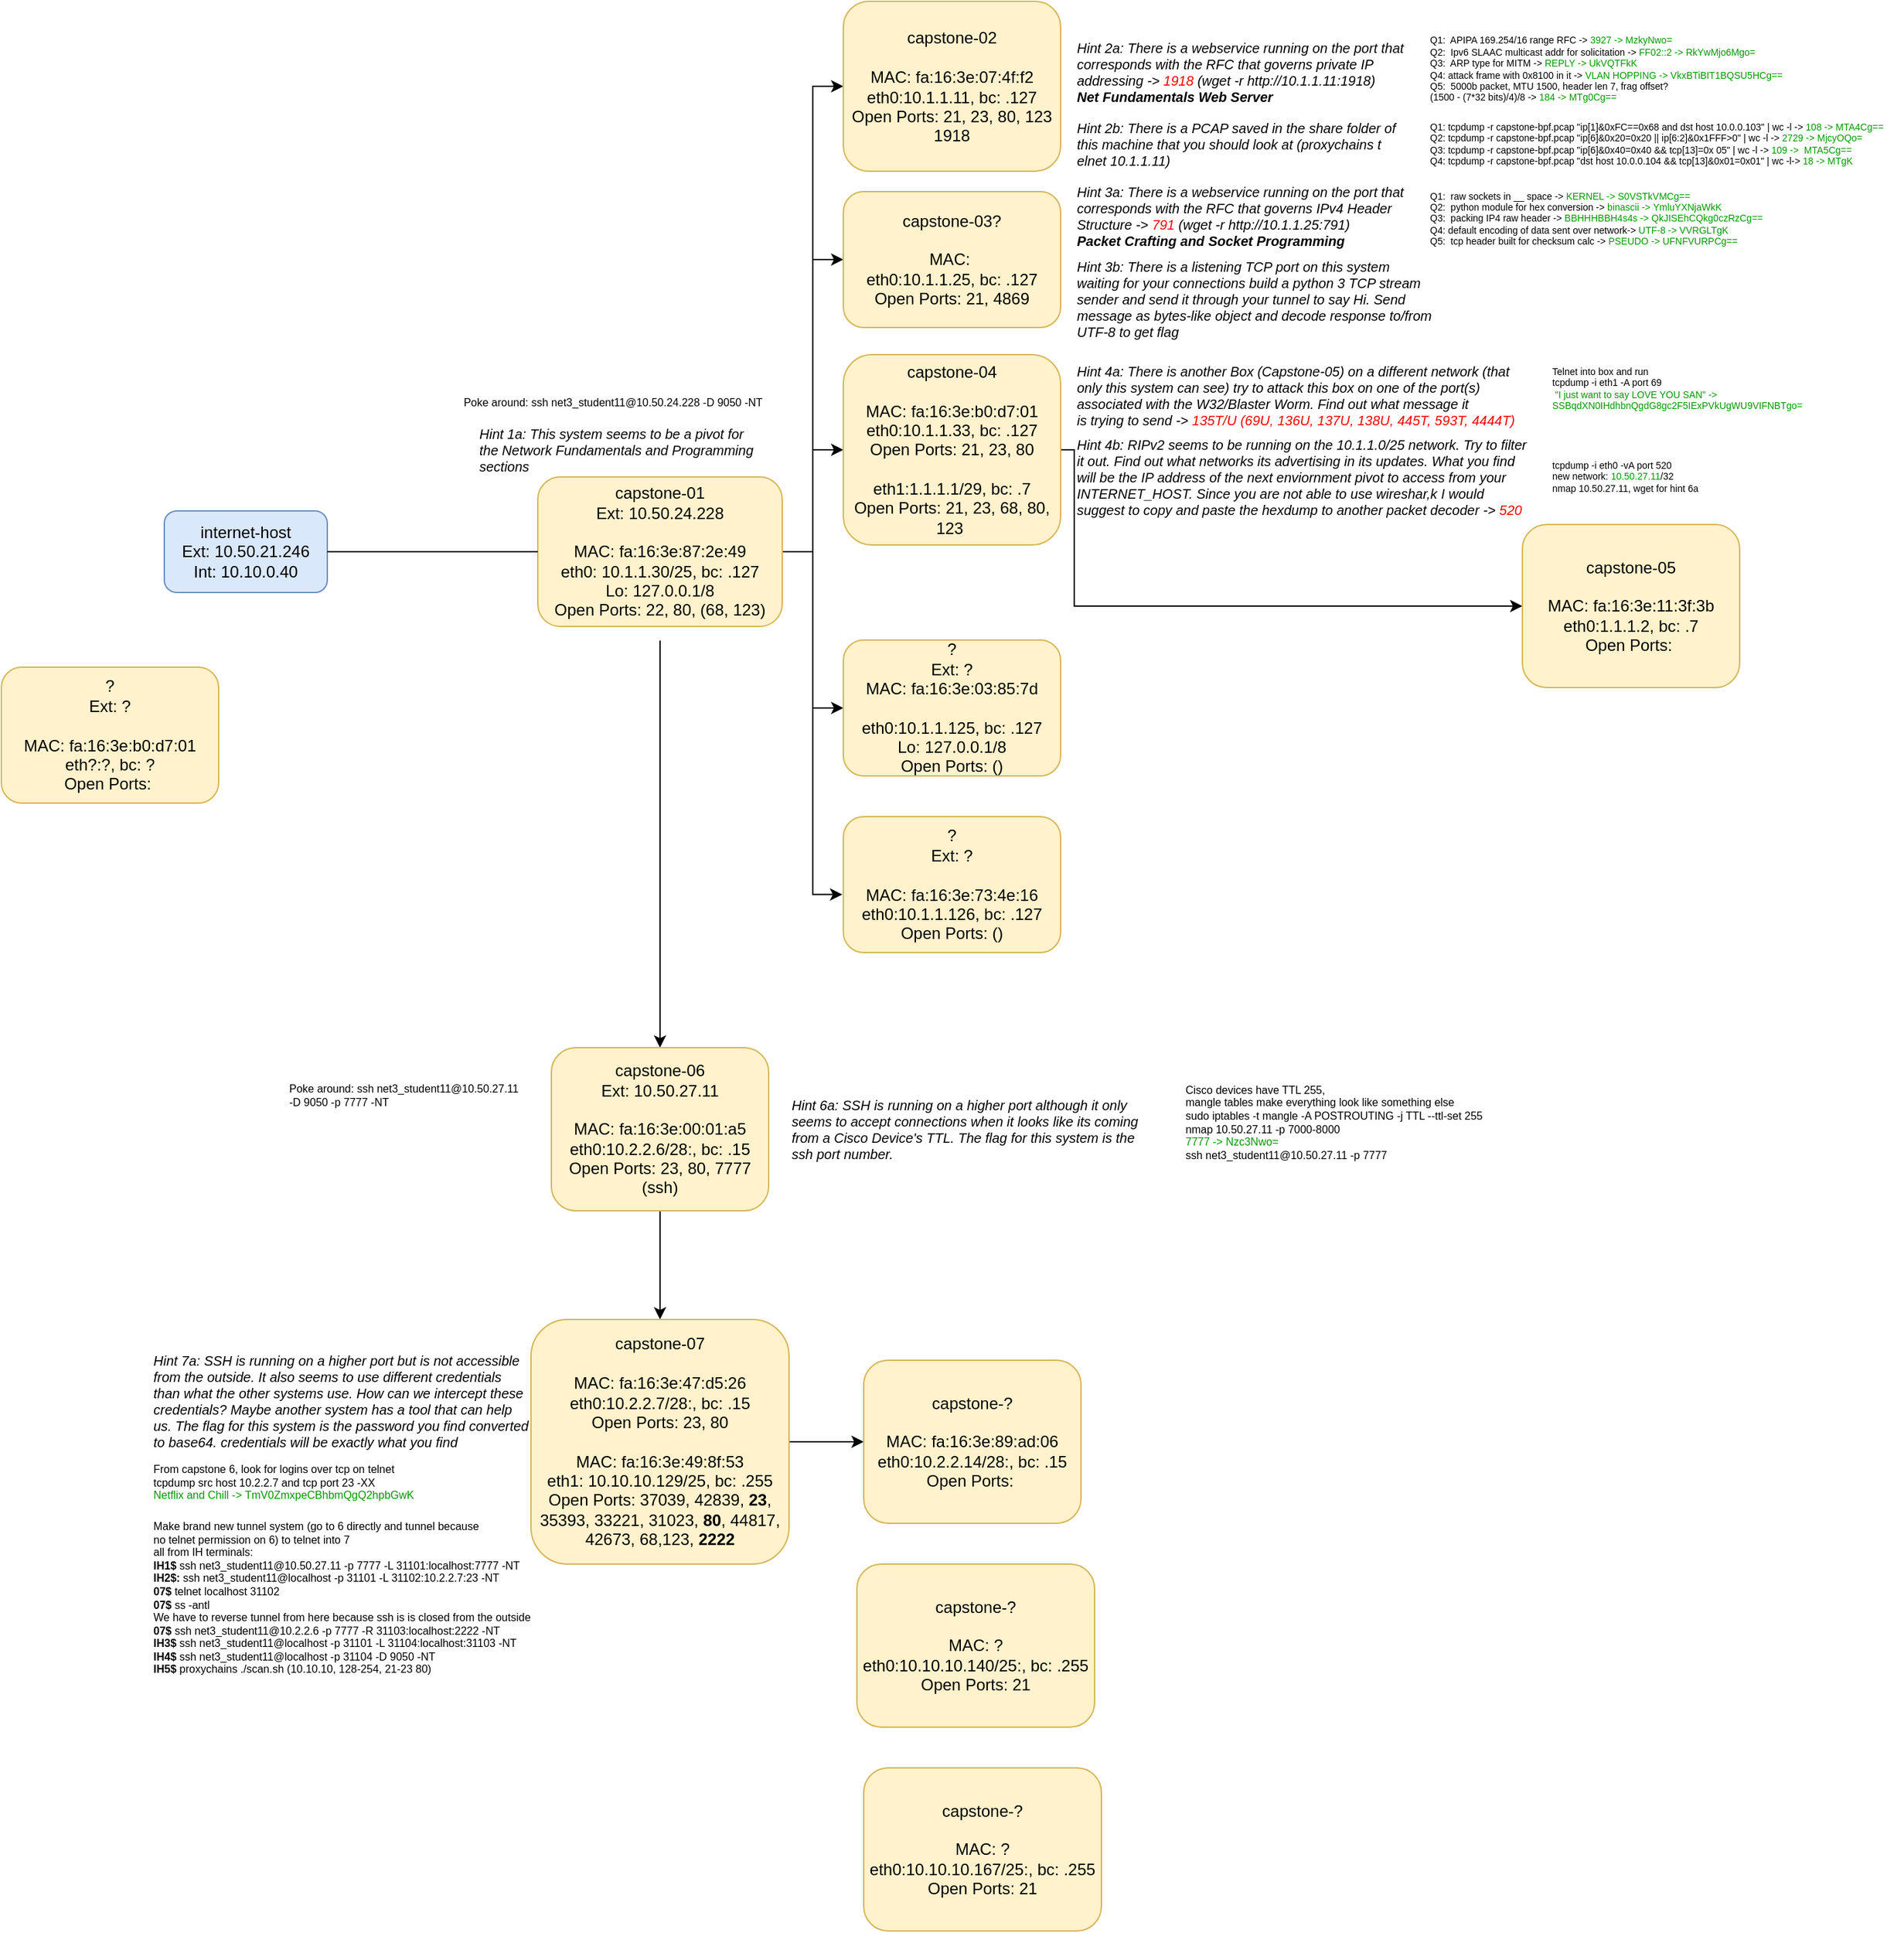 <mxfile version="16.6.2" type="github">
  <diagram id="ZfgTW8RmMzK-_vYFPty-" name="Page-1">
    <mxGraphModel dx="1748" dy="481" grid="1" gridSize="10" guides="1" tooltips="1" connect="1" arrows="1" fold="1" page="1" pageScale="1" pageWidth="850" pageHeight="1100" math="0" shadow="0">
      <root>
        <mxCell id="0" />
        <mxCell id="1" parent="0" />
        <mxCell id="hog6Gc4PmT9u0CKpANyL-1" value="internet-host&lt;br&gt;Ext: 10.50.21.246&lt;br&gt;Int: 10.10.0.40" style="rounded=1;whiteSpace=wrap;html=1;fillColor=#dae8fc;strokeColor=#6c8ebf;" vertex="1" parent="1">
          <mxGeometry y="745" width="120" height="60" as="geometry" />
        </mxCell>
        <mxCell id="hog6Gc4PmT9u0CKpANyL-12" style="edgeStyle=orthogonalEdgeStyle;rounded=0;orthogonalLoop=1;jettySize=auto;html=1;exitX=1;exitY=0.5;exitDx=0;exitDy=0;entryX=0;entryY=0.5;entryDx=0;entryDy=0;" edge="1" parent="1" source="hog6Gc4PmT9u0CKpANyL-2" target="hog6Gc4PmT9u0CKpANyL-4">
          <mxGeometry relative="1" as="geometry" />
        </mxCell>
        <mxCell id="hog6Gc4PmT9u0CKpANyL-17" style="edgeStyle=orthogonalEdgeStyle;rounded=0;orthogonalLoop=1;jettySize=auto;html=1;exitX=1;exitY=0.5;exitDx=0;exitDy=0;entryX=0;entryY=0.5;entryDx=0;entryDy=0;" edge="1" parent="1" source="hog6Gc4PmT9u0CKpANyL-2" target="hog6Gc4PmT9u0CKpANyL-14">
          <mxGeometry relative="1" as="geometry" />
        </mxCell>
        <mxCell id="hog6Gc4PmT9u0CKpANyL-18" style="edgeStyle=orthogonalEdgeStyle;rounded=0;orthogonalLoop=1;jettySize=auto;html=1;exitX=1;exitY=0.5;exitDx=0;exitDy=0;entryX=0;entryY=0.5;entryDx=0;entryDy=0;" edge="1" parent="1" source="hog6Gc4PmT9u0CKpANyL-2" target="hog6Gc4PmT9u0CKpANyL-15">
          <mxGeometry relative="1" as="geometry" />
        </mxCell>
        <mxCell id="hog6Gc4PmT9u0CKpANyL-19" style="edgeStyle=orthogonalEdgeStyle;rounded=0;orthogonalLoop=1;jettySize=auto;html=1;exitX=1;exitY=0.5;exitDx=0;exitDy=0;entryX=-0.005;entryY=0.573;entryDx=0;entryDy=0;entryPerimeter=0;" edge="1" parent="1" source="hog6Gc4PmT9u0CKpANyL-2" target="hog6Gc4PmT9u0CKpANyL-16">
          <mxGeometry relative="1" as="geometry" />
        </mxCell>
        <mxCell id="hog6Gc4PmT9u0CKpANyL-42" style="edgeStyle=orthogonalEdgeStyle;rounded=0;orthogonalLoop=1;jettySize=auto;html=1;exitX=0.5;exitY=1.094;exitDx=0;exitDy=0;entryX=0.5;entryY=0;entryDx=0;entryDy=0;fontSize=12;fontColor=#000000;exitPerimeter=0;" edge="1" parent="1" source="hog6Gc4PmT9u0CKpANyL-2" target="hog6Gc4PmT9u0CKpANyL-41">
          <mxGeometry relative="1" as="geometry">
            <Array as="points">
              <mxPoint x="365" y="840" />
              <mxPoint x="365" y="1140" />
            </Array>
          </mxGeometry>
        </mxCell>
        <mxCell id="hog6Gc4PmT9u0CKpANyL-55" style="edgeStyle=orthogonalEdgeStyle;rounded=0;orthogonalLoop=1;jettySize=auto;html=1;exitX=1;exitY=0.5;exitDx=0;exitDy=0;entryX=0;entryY=0.5;entryDx=0;entryDy=0;fontSize=8;fontColor=#000000;" edge="1" parent="1" source="hog6Gc4PmT9u0CKpANyL-2" target="hog6Gc4PmT9u0CKpANyL-20">
          <mxGeometry relative="1" as="geometry" />
        </mxCell>
        <mxCell id="hog6Gc4PmT9u0CKpANyL-2" value="capstone-01&lt;br&gt;Ext: 10.50.24.228&lt;br&gt;&lt;br&gt;MAC:&amp;nbsp;fa:16:3e:87:2e:49&lt;br&gt;eth0: 10.1.1.30/25, bc: .127&lt;br&gt;Lo: 127.0.0.1/8&lt;br&gt;Open Ports: 22, 80, (68, 123)" style="rounded=1;whiteSpace=wrap;html=1;fillColor=#fff2cc;strokeColor=#d6b656;" vertex="1" parent="1">
          <mxGeometry x="275" y="720" width="180" height="110" as="geometry" />
        </mxCell>
        <mxCell id="hog6Gc4PmT9u0CKpANyL-37" style="edgeStyle=orthogonalEdgeStyle;rounded=0;orthogonalLoop=1;jettySize=auto;html=1;exitX=1;exitY=0.5;exitDx=0;exitDy=0;fontSize=12;fontColor=#000000;entryX=0;entryY=0.5;entryDx=0;entryDy=0;" edge="1" parent="1" source="hog6Gc4PmT9u0CKpANyL-4" target="hog6Gc4PmT9u0CKpANyL-36">
          <mxGeometry relative="1" as="geometry">
            <mxPoint x="970" y="840" as="targetPoint" />
            <Array as="points">
              <mxPoint x="670" y="700" />
              <mxPoint x="670" y="815" />
            </Array>
          </mxGeometry>
        </mxCell>
        <mxCell id="hog6Gc4PmT9u0CKpANyL-4" value="capstone-04&lt;br&gt;&lt;br&gt;MAC:&amp;nbsp;fa:16:3e:b0:d7:01&lt;br&gt;eth0:10.1.1.33, bc: .127&lt;br&gt;Open Ports: 21, 23, 80&lt;br&gt;&lt;br&gt;eth1:1.1.1.1/29, bc: .7&lt;br&gt;Open Ports: 21, 23, 68, 80, 123&amp;nbsp;" style="rounded=1;whiteSpace=wrap;html=1;fillColor=#fff2cc;strokeColor=#d6b656;" vertex="1" parent="1">
          <mxGeometry x="500" y="630" width="160" height="140" as="geometry" />
        </mxCell>
        <mxCell id="hog6Gc4PmT9u0CKpANyL-9" value="" style="edgeStyle=orthogonalEdgeStyle;rounded=0;orthogonalLoop=1;jettySize=auto;html=1;exitX=1;exitY=0.5;exitDx=0;exitDy=0;endArrow=none;" edge="1" parent="1" source="hog6Gc4PmT9u0CKpANyL-1" target="hog6Gc4PmT9u0CKpANyL-2">
          <mxGeometry relative="1" as="geometry">
            <mxPoint x="120" y="775" as="sourcePoint" />
            <mxPoint x="230" y="775" as="targetPoint" />
          </mxGeometry>
        </mxCell>
        <mxCell id="hog6Gc4PmT9u0CKpANyL-13" value="?&lt;br&gt;Ext: ?&lt;br&gt;&lt;br&gt;MAC:&amp;nbsp;fa:16:3e:b0:d7:01&lt;br&gt;eth?:?, bc: ?&lt;br&gt;Open Ports:&amp;nbsp;" style="rounded=1;whiteSpace=wrap;html=1;fillColor=#fff2cc;strokeColor=#d6b656;" vertex="1" parent="1">
          <mxGeometry x="-120" y="860" width="160" height="100" as="geometry" />
        </mxCell>
        <mxCell id="hog6Gc4PmT9u0CKpANyL-14" value="capstone-02&lt;br&gt;&lt;br&gt;MAC: fa:16:3e:07:4f:f2&lt;br&gt;eth0:10.1.1.11, bc: .127&lt;br&gt;Open Ports: 21, 23, 80, 123 1918" style="rounded=1;whiteSpace=wrap;html=1;fillColor=#fff2cc;strokeColor=#d6b656;" vertex="1" parent="1">
          <mxGeometry x="500" y="370" width="160" height="125" as="geometry" />
        </mxCell>
        <mxCell id="hog6Gc4PmT9u0CKpANyL-15" value="?&lt;br&gt;Ext: ?&lt;br&gt;MAC: fa:16:3e:03:85:7d&lt;br&gt;&lt;br&gt;eth0:10.1.1.125, bc: .127&lt;br&gt;Lo: 127.0.0.1/8&lt;br&gt;Open Ports: ()" style="rounded=1;whiteSpace=wrap;html=1;fillColor=#fff2cc;strokeColor=#d6b656;" vertex="1" parent="1">
          <mxGeometry x="500" y="840" width="160" height="100" as="geometry" />
        </mxCell>
        <mxCell id="hog6Gc4PmT9u0CKpANyL-16" value="?&lt;br&gt;Ext: ?&lt;br&gt;&lt;br&gt;MAC:&amp;nbsp;fa:16:3e:73:4e:16&lt;br&gt;eth0:10.1.1.126, bc: .127&lt;br&gt;Open Ports: ()" style="rounded=1;whiteSpace=wrap;html=1;fillColor=#fff2cc;strokeColor=#d6b656;" vertex="1" parent="1">
          <mxGeometry x="500" y="970" width="160" height="100" as="geometry" />
        </mxCell>
        <mxCell id="hog6Gc4PmT9u0CKpANyL-20" value="capstone-03?&lt;br&gt;&lt;br&gt;MAC:&amp;nbsp;&lt;br&gt;eth0:10.1.1.25, bc: .127&lt;br&gt;Open Ports: 21, 4869" style="rounded=1;whiteSpace=wrap;html=1;fillColor=#fff2cc;strokeColor=#d6b656;" vertex="1" parent="1">
          <mxGeometry x="500" y="510" width="160" height="100" as="geometry" />
        </mxCell>
        <mxCell id="hog6Gc4PmT9u0CKpANyL-21" value="Hint 2a: There is a webservice running on the port that &lt;br style=&quot;font-size: 10px&quot;&gt;corresponds with the RFC that governs private IP &lt;br&gt;addressing -&amp;gt; &lt;font color=&quot;#ff0000&quot;&gt;1918&amp;nbsp;&lt;/font&gt;(wget -r http://10.1.1.11:1918)&lt;br&gt;&lt;b&gt;Net Fundamentals Web Server&lt;/b&gt;" style="text;html=1;align=left;verticalAlign=middle;resizable=0;points=[];autosize=1;strokeColor=none;fillColor=none;fontStyle=2;fontSize=10;" vertex="1" parent="1">
          <mxGeometry x="670" y="397" width="260" height="50" as="geometry" />
        </mxCell>
        <mxCell id="hog6Gc4PmT9u0CKpANyL-22" value="Hint 2b: There is a PCAP saved in the share folder of &lt;br&gt;this machine that you should look at (proxychains t&lt;br&gt;elnet 10.1.1.11)" style="text;html=1;align=left;verticalAlign=middle;resizable=0;points=[];autosize=1;strokeColor=none;fillColor=none;fontStyle=2;fontSize=10;" vertex="1" parent="1">
          <mxGeometry x="670" y="455" width="250" height="40" as="geometry" />
        </mxCell>
        <mxCell id="hog6Gc4PmT9u0CKpANyL-23" value="Hint 3a: There is a webservice running on the port that &lt;br&gt;corresponds with&amp;nbsp;the RFC that governs IPv4 Header &lt;br&gt;Structure -&amp;gt; &lt;font color=&quot;#ff0000&quot;&gt;791 &lt;/font&gt;(wget -r http://10.1.1.25:791)&lt;b&gt;&lt;br&gt;Packet Crafting and Socket Programming&lt;/b&gt;" style="text;html=1;align=left;verticalAlign=middle;resizable=0;points=[];autosize=1;strokeColor=none;fillColor=none;fontStyle=2;fontSize=10;" vertex="1" parent="1">
          <mxGeometry x="670" y="503" width="260" height="50" as="geometry" />
        </mxCell>
        <mxCell id="hog6Gc4PmT9u0CKpANyL-24" value="Hint 3b: There is a listening TCP port on this system &lt;br&gt;waiting for your connections build a python 3 TCP stream &lt;br&gt;sender and send it through your tunnel to say Hi. Send &lt;br&gt;message as bytes-like object and&amp;nbsp;decode response to/from &lt;br&gt;UTF-8 to get flag&amp;nbsp;" style="text;html=1;align=left;verticalAlign=middle;resizable=0;points=[];autosize=1;strokeColor=none;fillColor=none;fontStyle=2;fontSize=10;" vertex="1" parent="1">
          <mxGeometry x="670" y="554" width="280" height="70" as="geometry" />
        </mxCell>
        <mxCell id="hog6Gc4PmT9u0CKpANyL-25" value="Hint 4a: There is another Box (Capstone-05) on a different network (that&lt;br&gt;only this system can see) try to attack this box on one of the port(s)&amp;nbsp;&lt;br&gt;associated with the W32/Blaster Worm. Find out what message it&lt;br&gt;is trying to send -&amp;gt;&amp;nbsp;&lt;font color=&quot;#ff0000&quot;&gt;135T/U (69U, 136U, 137U, 138U, 445T, 593T, 4444T)&lt;/font&gt;" style="text;html=1;align=left;verticalAlign=middle;resizable=0;points=[];autosize=1;strokeColor=none;fillColor=none;fontStyle=2;fontSize=10;" vertex="1" parent="1">
          <mxGeometry x="670" y="635" width="340" height="50" as="geometry" />
        </mxCell>
        <mxCell id="hog6Gc4PmT9u0CKpANyL-26" value="Hint 4b: RIPv2 seems to be running on the 10.1.1.0/25 network. Try to filter&lt;br&gt;it out. Find out what networks its advertising in its updates. What you find&lt;br&gt;will be the IP address of the next enviornment pivot to access from your&amp;nbsp;&lt;br&gt;INTERNET_HOST. Since you are not able to use wireshar,k I would &lt;br&gt;suggest to copy and paste the hexdump to another packet decoder -&amp;gt; &lt;font color=&quot;#ff0000&quot;&gt;520&lt;/font&gt;" style="text;html=1;align=left;verticalAlign=middle;resizable=0;points=[];autosize=1;strokeColor=none;fillColor=none;fontStyle=2;fontSize=10;" vertex="1" parent="1">
          <mxGeometry x="670" y="685" width="350" height="70" as="geometry" />
        </mxCell>
        <mxCell id="hog6Gc4PmT9u0CKpANyL-27" value="Hint 1a: This system seems to be a pivot for&lt;br&gt;the Network Fundamentals and Programming&lt;br&gt;sections" style="text;html=1;align=left;verticalAlign=middle;resizable=0;points=[];autosize=1;strokeColor=none;fillColor=none;fontStyle=2;fontSize=10;" vertex="1" parent="1">
          <mxGeometry x="230" y="680" width="220" height="40" as="geometry" />
        </mxCell>
        <mxCell id="hog6Gc4PmT9u0CKpANyL-30" value="&lt;font color=&quot;#000000&quot; style=&quot;font-size: 7px&quot;&gt;Q1:&amp;nbsp; APIPA 169.254/16 range RFC -&amp;gt;&lt;/font&gt;&lt;font color=&quot;#009900&quot; style=&quot;font-size: 7px&quot;&gt;&amp;nbsp;3927 -&amp;gt; MzkyNwo=&lt;br style=&quot;font-size: 7px&quot;&gt;&lt;/font&gt;&lt;font color=&quot;#000000&quot; style=&quot;font-size: 7px&quot;&gt;Q2:&amp;nbsp; Ipv6 SLAAC multicast addr for solicitation -&amp;gt;&lt;/font&gt;&lt;font color=&quot;#009900&quot; style=&quot;font-size: 7px&quot;&gt;&amp;nbsp;FF02::2 -&amp;gt;&amp;nbsp;&lt;/font&gt;&lt;font color=&quot;#009900&quot; style=&quot;font-size: 7px&quot;&gt;RkYwMjo6Mgo=&lt;br style=&quot;font-size: 7px&quot;&gt;&lt;/font&gt;&lt;font color=&quot;#000000&quot; style=&quot;font-size: 7px&quot;&gt;Q3:&amp;nbsp; ARP type for MITM -&amp;gt;&lt;/font&gt;&lt;font color=&quot;#009900&quot; style=&quot;font-size: 7px&quot;&gt;&amp;nbsp;REPLY -&amp;gt;&amp;nbsp;&lt;/font&gt;&lt;font color=&quot;#009900&quot; style=&quot;font-size: 7px&quot;&gt;UkVQTFkK&lt;br style=&quot;font-size: 7px&quot;&gt;&lt;/font&gt;&lt;font color=&quot;#000000&quot; style=&quot;font-size: 7px&quot;&gt;Q4: attack frame with 0x8100 in it -&amp;gt;&lt;/font&gt;&lt;font color=&quot;#009900&quot; style=&quot;font-size: 7px&quot;&gt;&amp;nbsp;VLAN HOPPING -&amp;gt;&amp;nbsp;&lt;/font&gt;&lt;font color=&quot;#009900&quot; style=&quot;font-size: 7px&quot;&gt;VkxBTiBIT1BQSU5HCg==&lt;br style=&quot;font-size: 7px&quot;&gt;&lt;/font&gt;&lt;font color=&quot;#000000&quot; style=&quot;font-size: 7px&quot;&gt;Q5:&amp;nbsp; 5000b packet, MTU 1500, header len 7, frag offset? &lt;br style=&quot;font-size: 7px&quot;&gt;(1500 - (7*32 bits)/4)/8 -&amp;gt;&lt;/font&gt;&lt;font color=&quot;#009900&quot; style=&quot;font-size: 7px&quot;&gt;&amp;nbsp;184 -&amp;gt;&amp;nbsp;&lt;/font&gt;&lt;font color=&quot;#009900&quot; style=&quot;font-size: 7px&quot;&gt;MTg0Cg==&lt;br style=&quot;font-size: 7px&quot;&gt;&lt;/font&gt;" style="text;html=1;align=left;verticalAlign=middle;resizable=0;points=[];autosize=1;strokeColor=none;fillColor=none;fontSize=7;fontColor=#FF0000;" vertex="1" parent="1">
          <mxGeometry x="930" y="395" width="280" height="50" as="geometry" />
        </mxCell>
        <mxCell id="hog6Gc4PmT9u0CKpANyL-31" value="&lt;font color=&quot;#000000&quot; style=&quot;font-size: 7px&quot;&gt;Q1:&amp;nbsp;&lt;span style=&quot;font-size: 7px&quot;&gt;tcpdump -r capstone-bpf.pcap &quot;ip[1]&amp;amp;0xFC==0x68 and dst host&amp;nbsp;&lt;/span&gt;&lt;span style=&quot;font-size: 7px&quot;&gt;10.0.0.103&quot; | wc -l&lt;/span&gt;&amp;nbsp;-&amp;gt;&lt;/font&gt;&lt;font color=&quot;#009900&quot; style=&quot;font-size: 7px&quot;&gt;&amp;nbsp;108 -&amp;gt; MTA4Cg==&lt;br style=&quot;font-size: 7px&quot;&gt;&lt;/font&gt;&lt;font color=&quot;#000000&quot; style=&quot;font-size: 7px&quot;&gt;Q2: tcpdump -r capstone-bpf.pcap &quot;ip[6]&amp;amp;0x20=0x20 || ip[6:2]&amp;amp;0x1FFF&amp;gt;0&quot; | wc -l&amp;nbsp;-&amp;gt;&lt;/font&gt;&lt;font color=&quot;#009900&quot; style=&quot;font-size: 7px&quot;&gt;&amp;nbsp;2729 -&amp;gt;&amp;nbsp;&lt;/font&gt;&lt;font color=&quot;#009900&quot; style=&quot;font-size: 7px&quot;&gt;MjcyOQo=&lt;br style=&quot;font-size: 7px&quot;&gt;&lt;/font&gt;&lt;font color=&quot;#000000&quot; style=&quot;font-size: 7px&quot;&gt;Q3:&amp;nbsp;&lt;span style=&quot;font-size: 7px&quot;&gt;tcpdump -r capstone-bpf.pcap &quot;ip[6]&amp;amp;0x40=0x40 &amp;amp;&amp;amp; tcp[13]=0x&amp;nbsp;&lt;/span&gt;&lt;span style=&quot;font-size: 7px&quot;&gt;05&quot; | wc -l&amp;nbsp;&lt;/span&gt;-&amp;gt;&lt;/font&gt;&lt;font color=&quot;#009900&quot; style=&quot;font-size: 7px&quot;&gt;&amp;nbsp;109 -&amp;gt;&amp;nbsp;&amp;nbsp;&lt;/font&gt;&lt;font color=&quot;#009900&quot; style=&quot;font-size: 7px&quot;&gt;MTA5Cg==&lt;br style=&quot;font-size: 7px&quot;&gt;&lt;/font&gt;&lt;font color=&quot;#000000&quot; style=&quot;font-size: 7px&quot;&gt;Q4:&amp;nbsp;&lt;span style=&quot;font-size: 7px&quot;&gt;tcpdump -r capstone-bpf.pcap &quot;dst host 10.0.0.104 &amp;amp;&amp;amp; tcp[13&lt;/span&gt;&lt;span style=&quot;font-size: 7px&quot;&gt;]&amp;amp;0x01=0x01&quot; | wc -l&lt;/span&gt;-&amp;gt;&lt;/font&gt;&lt;font color=&quot;#009900&quot; style=&quot;font-size: 7px&quot;&gt;&amp;nbsp;18 -&amp;gt;&amp;nbsp;&lt;/font&gt;&lt;font color=&quot;#009900&quot; style=&quot;font-size: 7px&quot;&gt;MTgK&lt;br style=&quot;font-size: 7px&quot;&gt;&lt;/font&gt;" style="text;html=1;align=left;verticalAlign=middle;resizable=0;points=[];autosize=1;strokeColor=none;fillColor=none;fontSize=7;fontColor=#FF0000;" vertex="1" parent="1">
          <mxGeometry x="930" y="455" width="350" height="40" as="geometry" />
        </mxCell>
        <mxCell id="hog6Gc4PmT9u0CKpANyL-34" value="&lt;font color=&quot;#000000&quot; style=&quot;font-size: 7px;&quot;&gt;Q1:&amp;nbsp; raw sockets in __ space -&amp;gt;&lt;/font&gt;&lt;font color=&quot;#009900&quot; style=&quot;font-size: 7px;&quot;&gt;&amp;nbsp;KERNEL -&amp;gt; S0VSTkVMCg==&lt;br style=&quot;font-size: 7px;&quot;&gt;&lt;/font&gt;&lt;font color=&quot;#000000&quot; style=&quot;font-size: 7px;&quot;&gt;Q2:&amp;nbsp; python module for hex conversion -&amp;gt;&lt;/font&gt;&lt;font color=&quot;#009900&quot; style=&quot;font-size: 7px;&quot;&gt;&amp;nbsp;binascii -&amp;gt;&amp;nbsp;&lt;/font&gt;&lt;font color=&quot;#009900&quot; style=&quot;font-size: 7px;&quot;&gt;YmluYXNjaWkK&lt;br style=&quot;font-size: 7px;&quot;&gt;&lt;/font&gt;&lt;font color=&quot;#000000&quot; style=&quot;font-size: 7px;&quot;&gt;Q3:&amp;nbsp; packing IP4 raw header -&amp;gt;&lt;/font&gt;&lt;font color=&quot;#009900&quot; style=&quot;font-size: 7px;&quot;&gt;&amp;nbsp;BBHHHBBH4s4s -&amp;gt;&amp;nbsp;&lt;/font&gt;&lt;font color=&quot;#009900&quot; style=&quot;font-size: 7px;&quot;&gt;QkJISEhCQkg0czRzCg==&lt;br style=&quot;font-size: 7px;&quot;&gt;&lt;/font&gt;&lt;font color=&quot;#000000&quot; style=&quot;font-size: 7px;&quot;&gt;Q4: default encoding of data sent over network-&amp;gt;&lt;/font&gt;&lt;font color=&quot;#009900&quot; style=&quot;font-size: 7px;&quot;&gt;&amp;nbsp;UTF-8 -&amp;gt;&amp;nbsp;&lt;/font&gt;&lt;font color=&quot;#009900&quot; style=&quot;font-size: 7px;&quot;&gt;VVRGLTgK&lt;br style=&quot;font-size: 7px;&quot;&gt;&lt;/font&gt;&lt;font color=&quot;#000000&quot; style=&quot;font-size: 7px;&quot;&gt;Q5:&amp;nbsp; tcp header built for checksum calc&amp;nbsp;-&amp;gt;&lt;/font&gt;&lt;font color=&quot;#009900&quot; style=&quot;font-size: 7px;&quot;&gt;&amp;nbsp;PSEUDO -&amp;gt;&amp;nbsp;&lt;/font&gt;&lt;font color=&quot;#009900&quot; style=&quot;font-size: 7px;&quot;&gt;UFNFVURPCg==&lt;br style=&quot;font-size: 7px;&quot;&gt;&lt;/font&gt;" style="text;html=1;align=left;verticalAlign=middle;resizable=0;points=[];autosize=1;strokeColor=none;fillColor=none;fontSize=7;fontColor=#FF0000;" vertex="1" parent="1">
          <mxGeometry x="930" y="505" width="260" height="50" as="geometry" />
        </mxCell>
        <mxCell id="hog6Gc4PmT9u0CKpANyL-36" value="capstone-05&lt;br&gt;&lt;br&gt;MAC:&amp;nbsp;fa:16:3e:11:3f:3b&lt;br&gt;eth0:1.1.1.2, bc: .7&lt;br&gt;Open Ports:&amp;nbsp;" style="rounded=1;whiteSpace=wrap;html=1;fillColor=#fff2cc;strokeColor=#d6b656;" vertex="1" parent="1">
          <mxGeometry x="1000" y="755" width="160" height="120" as="geometry" />
        </mxCell>
        <mxCell id="hog6Gc4PmT9u0CKpANyL-38" value="&lt;font&gt;&lt;font color=&quot;#000000&quot; style=&quot;font-size: 7px&quot;&gt;Telnet into box and run&lt;br&gt;&lt;/font&gt;&lt;font color=&quot;#000000&quot;&gt;tcpdump -i eth1 -A port 69&lt;/font&gt;&lt;br&gt;&amp;nbsp;&lt;font color=&quot;#009900&quot;&gt;&quot;I just want to say LOVE YOU SAN&quot; -&amp;gt;&lt;br&gt;SSBqdXN0IHdhbnQgdG8gc2F5IExPVkUgWU9VIFNBTgo=&amp;nbsp;&lt;/font&gt;&amp;nbsp;&lt;br style=&quot;font-size: 7px&quot;&gt;&lt;/font&gt;" style="text;html=1;align=left;verticalAlign=middle;resizable=0;points=[];autosize=1;strokeColor=none;fillColor=none;fontSize=7;fontColor=#FF0000;" vertex="1" parent="1">
          <mxGeometry x="1020" y="635" width="200" height="40" as="geometry" />
        </mxCell>
        <mxCell id="hog6Gc4PmT9u0CKpANyL-40" value="&lt;font&gt;&lt;font color=&quot;#000000&quot;&gt;tcpdump -i eth0 -vA port 520&lt;br&gt;new network:&amp;nbsp;&lt;/font&gt;&lt;font color=&quot;#009900&quot;&gt;10.50.27.11&lt;/font&gt;&lt;font color=&quot;#000000&quot;&gt;/32&lt;br&gt;nmap 10.50.27.11, wget for hint 6a&lt;/font&gt;&lt;br style=&quot;font-size: 7px&quot;&gt;&lt;/font&gt;" style="text;html=1;align=left;verticalAlign=middle;resizable=0;points=[];autosize=1;strokeColor=none;fillColor=none;fontSize=7;fontColor=#FF0000;" vertex="1" parent="1">
          <mxGeometry x="1020" y="705" width="120" height="30" as="geometry" />
        </mxCell>
        <mxCell id="hog6Gc4PmT9u0CKpANyL-50" style="edgeStyle=orthogonalEdgeStyle;rounded=0;orthogonalLoop=1;jettySize=auto;html=1;exitX=0.5;exitY=1;exitDx=0;exitDy=0;fontSize=8;fontColor=#000000;" edge="1" parent="1" source="hog6Gc4PmT9u0CKpANyL-41" target="hog6Gc4PmT9u0CKpANyL-48">
          <mxGeometry relative="1" as="geometry" />
        </mxCell>
        <mxCell id="hog6Gc4PmT9u0CKpANyL-41" value="capstone-06&lt;br&gt;Ext: 10.50.27.11&lt;br&gt;&lt;br&gt;MAC:&amp;nbsp;fa:16:3e:00:01:a5&lt;br&gt;eth0:10.2.2.6/28:, bc: .15&lt;br&gt;Open Ports: 23, 80, 7777 (ssh)" style="rounded=1;whiteSpace=wrap;html=1;fillColor=#fff2cc;strokeColor=#d6b656;" vertex="1" parent="1">
          <mxGeometry x="285" y="1140" width="160" height="120" as="geometry" />
        </mxCell>
        <mxCell id="hog6Gc4PmT9u0CKpANyL-43" value="Hint 6a: SSH is running on a higher port although it only &lt;br&gt;seems to accept connections when it looks like its coming &lt;br&gt;from a Cisco Device&#39;s TTL. The flag for this system is the &lt;br&gt;ssh port number." style="text;html=1;align=left;verticalAlign=middle;resizable=0;points=[];autosize=1;strokeColor=none;fillColor=none;fontStyle=2;fontSize=10;" vertex="1" parent="1">
          <mxGeometry x="460" y="1175" width="270" height="50" as="geometry" />
        </mxCell>
        <mxCell id="hog6Gc4PmT9u0CKpANyL-44" value="&lt;div style=&quot;font-size: 8px&quot;&gt;&lt;span style=&quot;font-size: 8px&quot;&gt;Cisco devices have TTL 255,&lt;/span&gt;&lt;/div&gt;mangle tables make everything look like something else&lt;br style=&quot;font-size: 8px&quot;&gt;sudo iptables -t mangle -A POSTROUTING -j TTL --ttl-set 255&lt;br&gt;nmap 10.50.27.11 -p 7000-8000&lt;br&gt;&lt;font color=&quot;#009900&quot;&gt;7777 -&amp;gt;&amp;nbsp;Nzc3Nwo=&lt;/font&gt;&lt;br&gt;ssh net3_student11@10.50.27.11 -p 7777" style="text;html=1;align=left;verticalAlign=middle;resizable=0;points=[];autosize=1;strokeColor=none;fillColor=none;fontSize=8;fontColor=#000000;" vertex="1" parent="1">
          <mxGeometry x="750" y="1160" width="230" height="70" as="geometry" />
        </mxCell>
        <mxCell id="hog6Gc4PmT9u0CKpANyL-46" value="Poke around:&amp;nbsp;ssh net3_student11@10.50.24.228 -D 9050 -NT" style="text;html=1;align=center;verticalAlign=middle;resizable=0;points=[];autosize=1;strokeColor=none;fillColor=none;fontSize=8;fontColor=#000000;" vertex="1" parent="1">
          <mxGeometry x="210" y="655" width="240" height="20" as="geometry" />
        </mxCell>
        <mxCell id="hog6Gc4PmT9u0CKpANyL-47" value="Poke around:&amp;nbsp;ssh net3_student11@10.50.27.11 &lt;br&gt;-D 9050 -p 7777 -NT" style="text;html=1;align=left;verticalAlign=middle;resizable=0;points=[];autosize=1;strokeColor=none;fillColor=none;fontSize=8;fontColor=#000000;" vertex="1" parent="1">
          <mxGeometry x="90" y="1160" width="180" height="30" as="geometry" />
        </mxCell>
        <mxCell id="hog6Gc4PmT9u0CKpANyL-51" style="edgeStyle=orthogonalEdgeStyle;rounded=0;orthogonalLoop=1;jettySize=auto;html=1;exitX=1;exitY=0.5;exitDx=0;exitDy=0;fontSize=8;fontColor=#000000;" edge="1" parent="1" source="hog6Gc4PmT9u0CKpANyL-48" target="hog6Gc4PmT9u0CKpANyL-49">
          <mxGeometry relative="1" as="geometry" />
        </mxCell>
        <mxCell id="hog6Gc4PmT9u0CKpANyL-48" value="capstone-07&lt;br&gt;&lt;br&gt;MAC:&amp;nbsp;fa:16:3e:47:d5:26&lt;br&gt;eth0:10.2.2.7/28:, bc: .15&lt;br&gt;Open Ports: 23, 80&lt;br&gt;&lt;br&gt;MAC:&amp;nbsp;fa:16:3e:49:8f:53&lt;br&gt;eth1: 10.10.10.129/25, bc: .255&lt;br&gt;Open Ports: 37039, 42839, &lt;b&gt;23&lt;/b&gt;, 35393, 33221, 31023, &lt;b&gt;80&lt;/b&gt;, 44817, 42673, 68,123, &lt;b&gt;2222&lt;/b&gt;" style="rounded=1;whiteSpace=wrap;html=1;fillColor=#fff2cc;strokeColor=#d6b656;" vertex="1" parent="1">
          <mxGeometry x="270" y="1340" width="190" height="180" as="geometry" />
        </mxCell>
        <mxCell id="hog6Gc4PmT9u0CKpANyL-49" value="capstone-?&lt;br&gt;&lt;br&gt;MAC:&amp;nbsp;fa:16:3e:89:ad:06&lt;br&gt;eth0:10.2.2.14/28:, bc: .15&lt;br&gt;Open Ports:&amp;nbsp;" style="rounded=1;whiteSpace=wrap;html=1;fillColor=#fff2cc;strokeColor=#d6b656;" vertex="1" parent="1">
          <mxGeometry x="515" y="1370" width="160" height="120" as="geometry" />
        </mxCell>
        <mxCell id="hog6Gc4PmT9u0CKpANyL-52" value="Hint 7a: SSH is running on a higher port but is not accessible&lt;br&gt;from the outside. It also seems to use different credentials&amp;nbsp;&lt;br&gt;than what the other systems use. How can we intercept these&lt;br&gt;credentials? Maybe another system has a tool that can help&lt;br&gt;us. The flag for this system is the password you find converted&lt;br&gt;to base64. credentials will be exactly what you find" style="text;html=1;align=left;verticalAlign=middle;resizable=0;points=[];autosize=1;strokeColor=none;fillColor=none;fontStyle=2;fontSize=10;" vertex="1" parent="1">
          <mxGeometry x="-10" y="1360" width="290" height="80" as="geometry" />
        </mxCell>
        <mxCell id="hog6Gc4PmT9u0CKpANyL-53" value="From capstone 6, look for logins over tcp on telnet&lt;br&gt;tcpdump src host 10.2.2.7 and tcp port 23 -XX&lt;br&gt;&lt;font color=&quot;#009900&quot;&gt;Netflix and Chill -&amp;gt;&amp;nbsp;TmV0ZmxpeCBhbmQgQ2hpbGwK&lt;/font&gt;" style="text;html=1;align=left;verticalAlign=middle;resizable=0;points=[];autosize=1;strokeColor=none;fillColor=none;fontSize=8;fontColor=#000000;" vertex="1" parent="1">
          <mxGeometry x="-10" y="1440" width="210" height="40" as="geometry" />
        </mxCell>
        <mxCell id="hog6Gc4PmT9u0CKpANyL-54" value="&lt;div&gt;&lt;font color=&quot;#000000&quot;&gt;Make brand new tunnel system (go to 6 directly and tunnel because&amp;nbsp;&lt;/font&gt;&lt;/div&gt;&lt;div&gt;&lt;font color=&quot;#000000&quot;&gt;no telnet permission on 6) to telnet into 7&lt;/font&gt;&lt;/div&gt;&lt;div&gt;&lt;font color=&quot;#000000&quot;&gt;all from IH terminals:&lt;/font&gt;&lt;/div&gt;&lt;div&gt;&lt;font color=&quot;#000000&quot;&gt;&lt;b&gt;IH1$&amp;nbsp;&lt;/b&gt;ssh net3_student11@10.50.27.11 -p 7777 -L 31101:localhost:777&lt;/font&gt;&lt;span style=&quot;color: rgb(0 , 0 , 0)&quot;&gt;7 -NT&lt;/span&gt;&lt;/div&gt;&lt;div&gt;&lt;font color=&quot;#000000&quot;&gt;&lt;b&gt;IH2$:&amp;nbsp;&lt;/b&gt;ssh net3_student11@localhost -p 31101 -L 31102:10.2.2.7:23 -NT&lt;/font&gt;&lt;br&gt;&lt;/div&gt;&lt;div&gt;&lt;font color=&quot;#000000&quot;&gt;&lt;b&gt;07$&amp;nbsp;&lt;/b&gt;telnet localhost 31102&lt;br&gt;&lt;/font&gt;&lt;/div&gt;&lt;div&gt;&lt;font color=&quot;#000000&quot;&gt;&lt;b&gt;07$&amp;nbsp;&lt;/b&gt;ss -antl&lt;/font&gt;&lt;/div&gt;&lt;div&gt;&lt;font color=&quot;#000000&quot;&gt;We have to reverse tunnel from here because ssh is is closed from the outside&lt;/font&gt;&lt;/div&gt;&lt;b style=&quot;color: rgb(0 , 0 , 0)&quot;&gt;07$&amp;nbsp;&lt;/b&gt;&lt;span style=&quot;color: rgb(0 , 0 , 0)&quot;&gt;ssh net3_student11@10.2.2.6 -p 7777 -R 31103:localhost:2222 -NT&lt;br&gt;&lt;/span&gt;&lt;b style=&quot;color: rgb(0 , 0 , 0)&quot;&gt;IH3$&amp;nbsp;&lt;/b&gt;&lt;font color=&quot;#000000&quot;&gt;ssh net3_student11@localhost -p 31101 -L 31104:localhost:31103 -NT&lt;br&gt;&lt;b&gt;IH4$ &lt;/b&gt;ssh net3_student11@localhost -p 31104 -D 9050 -NT&lt;br&gt;&lt;b&gt;IH5$&lt;/b&gt; proxychains ./scan.sh (10.10.10, 128-254, 21-23 80)&lt;br&gt;&lt;/font&gt;" style="text;html=1;align=left;verticalAlign=middle;resizable=0;points=[];autosize=1;strokeColor=none;fillColor=none;fontSize=8;fontColor=#009900;" vertex="1" parent="1">
          <mxGeometry x="-10" y="1480" width="290" height="130" as="geometry" />
        </mxCell>
        <mxCell id="hog6Gc4PmT9u0CKpANyL-56" value="capstone-?&lt;br&gt;&lt;br&gt;MAC: ?&lt;br&gt;eth0:10.10.10.140/25:, bc: .255&lt;br&gt;Open Ports: 21" style="rounded=1;whiteSpace=wrap;html=1;fillColor=#fff2cc;strokeColor=#d6b656;" vertex="1" parent="1">
          <mxGeometry x="510" y="1520" width="175" height="120" as="geometry" />
        </mxCell>
        <mxCell id="hog6Gc4PmT9u0CKpANyL-57" value="capstone-?&lt;br&gt;&lt;br&gt;MAC: ?&lt;br&gt;eth0:10.10.10.167/25:, bc: .255&lt;br&gt;Open Ports: 21" style="rounded=1;whiteSpace=wrap;html=1;fillColor=#fff2cc;strokeColor=#d6b656;" vertex="1" parent="1">
          <mxGeometry x="515" y="1670" width="175" height="120" as="geometry" />
        </mxCell>
      </root>
    </mxGraphModel>
  </diagram>
</mxfile>
